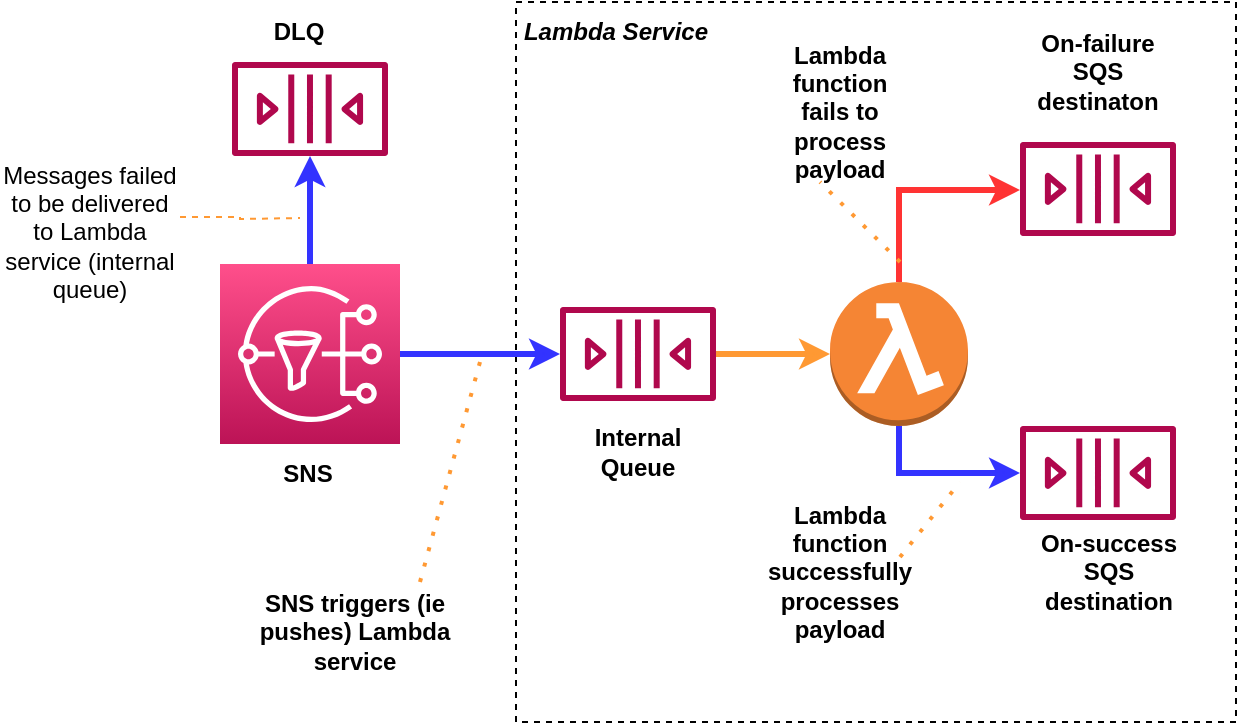 <mxfile version="20.2.8" type="device" pages="2"><diagram id="E2kgEUyYErxfeN9xWpM3" name="Asynchronous Model"><mxGraphModel dx="946" dy="623" grid="1" gridSize="10" guides="1" tooltips="1" connect="1" arrows="1" fold="1" page="1" pageScale="1" pageWidth="850" pageHeight="1100" math="0" shadow="0"><root><mxCell id="0"/><mxCell id="1" parent="0"/><mxCell id="ymbDP4UUv2nRP_tqQXFN-20" style="edgeStyle=orthogonalEdgeStyle;rounded=0;orthogonalLoop=1;jettySize=auto;html=1;exitX=0.5;exitY=0;exitDx=0;exitDy=0;exitPerimeter=0;strokeColor=#3333FF;strokeWidth=3;" edge="1" parent="1" source="ymbDP4UUv2nRP_tqQXFN-1" target="ymbDP4UUv2nRP_tqQXFN-4"><mxGeometry relative="1" as="geometry"><mxPoint x="225" y="200" as="targetPoint"/></mxGeometry></mxCell><mxCell id="ymbDP4UUv2nRP_tqQXFN-1" value="" style="sketch=0;points=[[0,0,0],[0.25,0,0],[0.5,0,0],[0.75,0,0],[1,0,0],[0,1,0],[0.25,1,0],[0.5,1,0],[0.75,1,0],[1,1,0],[0,0.25,0],[0,0.5,0],[0,0.75,0],[1,0.25,0],[1,0.5,0],[1,0.75,0]];outlineConnect=0;fontColor=#232F3E;gradientColor=#FF4F8B;gradientDirection=north;fillColor=#BC1356;strokeColor=#ffffff;dashed=0;verticalLabelPosition=bottom;verticalAlign=top;align=center;html=1;fontSize=12;fontStyle=0;aspect=fixed;shape=mxgraph.aws4.resourceIcon;resIcon=mxgraph.aws4.sns;" vertex="1" parent="1"><mxGeometry x="180" y="251" width="90" height="90" as="geometry"/></mxCell><mxCell id="ymbDP4UUv2nRP_tqQXFN-2" value="" style="whiteSpace=wrap;html=1;aspect=fixed;dashed=1;fillColor=none;" vertex="1" parent="1"><mxGeometry x="328" y="120" width="360" height="360" as="geometry"/></mxCell><mxCell id="ymbDP4UUv2nRP_tqQXFN-3" value="" style="sketch=0;outlineConnect=0;fontColor=#232F3E;gradientColor=none;fillColor=#B0084D;strokeColor=none;dashed=0;verticalLabelPosition=bottom;verticalAlign=top;align=center;html=1;fontSize=12;fontStyle=0;aspect=fixed;pointerEvents=1;shape=mxgraph.aws4.queue;" vertex="1" parent="1"><mxGeometry x="350" y="272.5" width="78" height="47" as="geometry"/></mxCell><mxCell id="ymbDP4UUv2nRP_tqQXFN-4" value="" style="sketch=0;outlineConnect=0;fontColor=#232F3E;gradientColor=none;fillColor=#B0084D;strokeColor=none;dashed=0;verticalLabelPosition=bottom;verticalAlign=top;align=center;html=1;fontSize=12;fontStyle=0;aspect=fixed;pointerEvents=1;shape=mxgraph.aws4.queue;" vertex="1" parent="1"><mxGeometry x="186" y="150" width="78" height="47" as="geometry"/></mxCell><mxCell id="ymbDP4UUv2nRP_tqQXFN-5" value="&lt;b&gt;DLQ&lt;/b&gt;" style="text;html=1;strokeColor=none;fillColor=none;align=center;verticalAlign=middle;whiteSpace=wrap;rounded=0;" vertex="1" parent="1"><mxGeometry x="193.5" y="130" width="51" height="10" as="geometry"/></mxCell><mxCell id="ymbDP4UUv2nRP_tqQXFN-9" value="&lt;b&gt;Internal&lt;br&gt;Queue&lt;/b&gt;" style="text;html=1;strokeColor=none;fillColor=none;align=center;verticalAlign=middle;whiteSpace=wrap;rounded=0;" vertex="1" parent="1"><mxGeometry x="359" y="330" width="60" height="30" as="geometry"/></mxCell><mxCell id="ymbDP4UUv2nRP_tqQXFN-10" value="&lt;b&gt;&lt;i&gt;Lambda Service&lt;/i&gt;&lt;/b&gt;" style="text;html=1;strokeColor=none;fillColor=none;align=center;verticalAlign=middle;whiteSpace=wrap;rounded=0;" vertex="1" parent="1"><mxGeometry x="328" y="120" width="100" height="30" as="geometry"/></mxCell><mxCell id="ymbDP4UUv2nRP_tqQXFN-16" style="edgeStyle=orthogonalEdgeStyle;rounded=0;orthogonalLoop=1;jettySize=auto;html=1;strokeColor=#FF3333;strokeWidth=3;" edge="1" parent="1" source="ymbDP4UUv2nRP_tqQXFN-11" target="ymbDP4UUv2nRP_tqQXFN-12"><mxGeometry relative="1" as="geometry"><Array as="points"><mxPoint x="520" y="214"/></Array></mxGeometry></mxCell><mxCell id="ymbDP4UUv2nRP_tqQXFN-17" style="edgeStyle=orthogonalEdgeStyle;rounded=0;orthogonalLoop=1;jettySize=auto;html=1;exitX=0.5;exitY=1;exitDx=0;exitDy=0;exitPerimeter=0;strokeColor=#3333FF;strokeWidth=3;" edge="1" parent="1" source="ymbDP4UUv2nRP_tqQXFN-11" target="ymbDP4UUv2nRP_tqQXFN-13"><mxGeometry relative="1" as="geometry"/></mxCell><mxCell id="ymbDP4UUv2nRP_tqQXFN-11" value="" style="outlineConnect=0;dashed=0;verticalLabelPosition=bottom;verticalAlign=top;align=center;html=1;shape=mxgraph.aws3.lambda_function;fillColor=#F58534;gradientColor=none;" vertex="1" parent="1"><mxGeometry x="485" y="260" width="69" height="72" as="geometry"/></mxCell><mxCell id="ymbDP4UUv2nRP_tqQXFN-12" value="" style="sketch=0;outlineConnect=0;fontColor=#232F3E;gradientColor=none;fillColor=#B0084D;strokeColor=none;dashed=0;verticalLabelPosition=bottom;verticalAlign=top;align=center;html=1;fontSize=12;fontStyle=0;aspect=fixed;pointerEvents=1;shape=mxgraph.aws4.queue;" vertex="1" parent="1"><mxGeometry x="580" y="190" width="78" height="47" as="geometry"/></mxCell><mxCell id="ymbDP4UUv2nRP_tqQXFN-13" value="" style="sketch=0;outlineConnect=0;fontColor=#232F3E;gradientColor=none;fillColor=#B0084D;strokeColor=none;dashed=0;verticalLabelPosition=bottom;verticalAlign=top;align=center;html=1;fontSize=12;fontStyle=0;aspect=fixed;pointerEvents=1;shape=mxgraph.aws4.queue;" vertex="1" parent="1"><mxGeometry x="580" y="332" width="78" height="47" as="geometry"/></mxCell><mxCell id="ymbDP4UUv2nRP_tqQXFN-14" value="&lt;b&gt;On-failure SQS destinaton&lt;/b&gt;" style="text;html=1;strokeColor=none;fillColor=none;align=center;verticalAlign=middle;whiteSpace=wrap;rounded=0;dashed=1;" vertex="1" parent="1"><mxGeometry x="589" y="140" width="60" height="30" as="geometry"/></mxCell><mxCell id="ymbDP4UUv2nRP_tqQXFN-15" value="&lt;b&gt;On-success SQS destination&lt;/b&gt;" style="text;html=1;strokeColor=none;fillColor=none;align=center;verticalAlign=middle;whiteSpace=wrap;rounded=0;dashed=1;" vertex="1" parent="1"><mxGeometry x="589" y="390" width="71" height="30" as="geometry"/></mxCell><mxCell id="ymbDP4UUv2nRP_tqQXFN-18" value="" style="endArrow=classic;html=1;rounded=0;strokeColor=#3333FF;strokeWidth=3;exitX=1;exitY=0.5;exitDx=0;exitDy=0;exitPerimeter=0;" edge="1" parent="1" source="ymbDP4UUv2nRP_tqQXFN-1" target="ymbDP4UUv2nRP_tqQXFN-3"><mxGeometry width="50" height="50" relative="1" as="geometry"><mxPoint x="270" y="300" as="sourcePoint"/><mxPoint x="510" y="260" as="targetPoint"/><Array as="points"/></mxGeometry></mxCell><mxCell id="ymbDP4UUv2nRP_tqQXFN-19" value="" style="endArrow=classic;html=1;rounded=0;strokeColor=#FF9933;strokeWidth=3;entryX=0;entryY=0.5;entryDx=0;entryDy=0;entryPerimeter=0;" edge="1" parent="1" source="ymbDP4UUv2nRP_tqQXFN-3" target="ymbDP4UUv2nRP_tqQXFN-11"><mxGeometry width="50" height="50" relative="1" as="geometry"><mxPoint x="460" y="310" as="sourcePoint"/><mxPoint x="510" y="260" as="targetPoint"/></mxGeometry></mxCell><mxCell id="ymbDP4UUv2nRP_tqQXFN-22" value="&lt;b&gt;SNS&lt;/b&gt;" style="text;html=1;strokeColor=none;fillColor=none;align=center;verticalAlign=middle;whiteSpace=wrap;rounded=0;dashed=1;" vertex="1" parent="1"><mxGeometry x="193.5" y="341" width="60" height="30" as="geometry"/></mxCell><mxCell id="ymbDP4UUv2nRP_tqQXFN-25" style="edgeStyle=orthogonalEdgeStyle;rounded=0;orthogonalLoop=1;jettySize=auto;html=1;exitX=1;exitY=0.25;exitDx=0;exitDy=0;strokeColor=#FF9933;strokeWidth=1;endArrow=none;endFill=0;dashed=1;" edge="1" parent="1" source="ymbDP4UUv2nRP_tqQXFN-23"><mxGeometry relative="1" as="geometry"><mxPoint x="220" y="228" as="targetPoint"/></mxGeometry></mxCell><mxCell id="ymbDP4UUv2nRP_tqQXFN-23" value="Messages failed to be delivered to Lambda service (internal queue)" style="text;html=1;strokeColor=none;fillColor=none;align=center;verticalAlign=middle;whiteSpace=wrap;rounded=0;dashed=1;" vertex="1" parent="1"><mxGeometry x="70" y="220" width="90" height="30" as="geometry"/></mxCell><mxCell id="ymbDP4UUv2nRP_tqQXFN-26" value="&lt;b&gt;Lambda function fails to process payload&lt;/b&gt;" style="text;html=1;strokeColor=none;fillColor=none;align=center;verticalAlign=middle;whiteSpace=wrap;rounded=0;dashed=1;" vertex="1" parent="1"><mxGeometry x="460" y="160" width="60" height="30" as="geometry"/></mxCell><mxCell id="ymbDP4UUv2nRP_tqQXFN-28" value="" style="endArrow=none;dashed=1;html=1;dashPattern=1 3;strokeWidth=2;rounded=0;strokeColor=#FF9933;" edge="1" parent="1"><mxGeometry width="50" height="50" relative="1" as="geometry"><mxPoint x="520" y="250" as="sourcePoint"/><mxPoint x="480" y="210" as="targetPoint"/><Array as="points"><mxPoint x="490" y="220"/></Array></mxGeometry></mxCell><mxCell id="ymbDP4UUv2nRP_tqQXFN-29" value="&lt;b&gt;Lambda function successfully processes payload&lt;/b&gt;" style="text;html=1;strokeColor=none;fillColor=none;align=center;verticalAlign=middle;whiteSpace=wrap;rounded=0;dashed=1;" vertex="1" parent="1"><mxGeometry x="460" y="390" width="60" height="30" as="geometry"/></mxCell><mxCell id="ymbDP4UUv2nRP_tqQXFN-30" value="" style="endArrow=none;dashed=1;html=1;dashPattern=1 3;strokeWidth=2;rounded=0;strokeColor=#FF9933;exitX=1;exitY=0.25;exitDx=0;exitDy=0;" edge="1" parent="1" source="ymbDP4UUv2nRP_tqQXFN-29"><mxGeometry width="50" height="50" relative="1" as="geometry"><mxPoint x="380" y="210" as="sourcePoint"/><mxPoint x="550" y="360" as="targetPoint"/><Array as="points"/></mxGeometry></mxCell><mxCell id="ymbDP4UUv2nRP_tqQXFN-31" value="&lt;b&gt;SNS triggers (ie pushes) Lambda service&lt;/b&gt;" style="text;html=1;strokeColor=none;fillColor=none;align=center;verticalAlign=middle;whiteSpace=wrap;rounded=0;dashed=1;" vertex="1" parent="1"><mxGeometry x="193.5" y="420" width="106.5" height="30" as="geometry"/></mxCell><mxCell id="ymbDP4UUv2nRP_tqQXFN-33" value="" style="endArrow=none;dashed=1;html=1;dashPattern=1 3;strokeWidth=2;rounded=0;strokeColor=#FF9933;" edge="1" parent="1"><mxGeometry width="50" height="50" relative="1" as="geometry"><mxPoint x="280" y="410" as="sourcePoint"/><mxPoint x="310" y="300" as="targetPoint"/><Array as="points"><mxPoint x="280" y="410"/></Array></mxGeometry></mxCell></root></mxGraphModel></diagram><diagram id="lNLp7CLy55NZEDHqS7yM" name="Synchronous Model"><mxGraphModel dx="946" dy="623" grid="1" gridSize="10" guides="1" tooltips="1" connect="1" arrows="1" fold="1" page="1" pageScale="1" pageWidth="850" pageHeight="1100" math="0" shadow="0"><root><mxCell id="0"/><mxCell id="1" parent="0"/><mxCell id="1YL2IjBcfcZoq-idAfKb-1" value="" style="sketch=0;outlineConnect=0;fontColor=#232F3E;gradientColor=none;fillColor=#B0084D;strokeColor=none;dashed=0;verticalLabelPosition=bottom;verticalAlign=top;align=center;html=1;fontSize=12;fontStyle=0;aspect=fixed;pointerEvents=1;shape=mxgraph.aws4.queue;" vertex="1" parent="1"><mxGeometry x="400" y="140" width="78" height="47" as="geometry"/></mxCell><mxCell id="1YL2IjBcfcZoq-idAfKb-2" value="" style="sketch=0;outlineConnect=0;fontColor=#232F3E;gradientColor=none;fillColor=#B0084D;strokeColor=none;dashed=0;verticalLabelPosition=bottom;verticalAlign=top;align=center;html=1;fontSize=12;fontStyle=0;aspect=fixed;pointerEvents=1;shape=mxgraph.aws4.queue;" vertex="1" parent="1"><mxGeometry x="400" y="281.5" width="78" height="47" as="geometry"/></mxCell><mxCell id="1YL2IjBcfcZoq-idAfKb-4" value="" style="whiteSpace=wrap;html=1;aspect=fixed;dashed=1;fillColor=none;" vertex="1" parent="1"><mxGeometry x="573.5" y="230" width="150" height="150" as="geometry"/></mxCell><mxCell id="1YL2IjBcfcZoq-idAfKb-3" value="" style="outlineConnect=0;dashed=0;verticalLabelPosition=bottom;verticalAlign=top;align=center;html=1;shape=mxgraph.aws3.lambda_function;fillColor=#F58534;gradientColor=none;" vertex="1" parent="1"><mxGeometry x="630" y="267.5" width="69" height="72" as="geometry"/></mxCell><mxCell id="1YL2IjBcfcZoq-idAfKb-5" value="" style="endArrow=classic;html=1;rounded=0;strokeColor=#FF9933;strokeWidth=2;exitX=0;exitY=0.5;exitDx=0;exitDy=0;" edge="1" parent="1" source="1YL2IjBcfcZoq-idAfKb-4" target="1YL2IjBcfcZoq-idAfKb-2"><mxGeometry width="50" height="50" relative="1" as="geometry"><mxPoint x="444" y="360" as="sourcePoint"/><mxPoint x="494" y="310" as="targetPoint"/></mxGeometry></mxCell><mxCell id="1YL2IjBcfcZoq-idAfKb-6" value="&lt;b&gt;Lambda Service&lt;/b&gt;" style="text;html=1;strokeColor=none;fillColor=none;align=center;verticalAlign=middle;whiteSpace=wrap;rounded=0;dashed=1;" vertex="1" parent="1"><mxGeometry x="573.5" y="230" width="100.5" height="30" as="geometry"/></mxCell><mxCell id="1YL2IjBcfcZoq-idAfKb-9" value="" style="endArrow=classic;html=1;rounded=0;strokeColor=#FF9933;strokeWidth=2;fontColor=#FF8000;" edge="1" parent="1" target="1YL2IjBcfcZoq-idAfKb-1"><mxGeometry width="50" height="50" relative="1" as="geometry"><mxPoint x="439" y="280" as="sourcePoint"/><mxPoint x="484" y="230" as="targetPoint"/></mxGeometry></mxCell><mxCell id="1YL2IjBcfcZoq-idAfKb-10" value="&lt;b&gt;DLQ&lt;/b&gt;" style="text;html=1;strokeColor=none;fillColor=none;align=center;verticalAlign=middle;whiteSpace=wrap;rounded=0;dashed=1;" vertex="1" parent="1"><mxGeometry x="409" y="110" width="60" height="30" as="geometry"/></mxCell><mxCell id="1YL2IjBcfcZoq-idAfKb-11" value="&lt;b&gt;Lambda service polls SQS and sends in batches to lambda function&lt;/b&gt;" style="text;html=1;strokeColor=none;fillColor=none;align=center;verticalAlign=middle;whiteSpace=wrap;rounded=0;dashed=1;" vertex="1" parent="1"><mxGeometry x="494" y="400" width="60" height="30" as="geometry"/></mxCell><mxCell id="1YL2IjBcfcZoq-idAfKb-13" value="" style="endArrow=none;dashed=1;html=1;dashPattern=1 3;strokeWidth=2;rounded=0;strokeColor=#FFB366;" edge="1" parent="1"><mxGeometry width="50" height="50" relative="1" as="geometry"><mxPoint x="523.5" y="360" as="sourcePoint"/><mxPoint x="534" y="310" as="targetPoint"/></mxGeometry></mxCell><mxCell id="1YL2IjBcfcZoq-idAfKb-14" value="SQS" style="text;html=1;strokeColor=none;fillColor=none;align=center;verticalAlign=middle;whiteSpace=wrap;rounded=0;dashed=1;" vertex="1" parent="1"><mxGeometry x="409" y="330" width="60" height="30" as="geometry"/></mxCell><mxCell id="1YL2IjBcfcZoq-idAfKb-15" value="&lt;b&gt;Once receiveCount reaches the configured value (1-1000), SQS will move the message to DLQ when&amp;nbsp;&lt;/b&gt;&lt;font style=&quot;font-size: 12px;&quot;&gt;&lt;code style=&quot;box-sizing: border-box; font-family: Consolas, &amp;quot;Andale Mono WT&amp;quot;, &amp;quot;Andale Mono&amp;quot;, &amp;quot;Lucida Console&amp;quot;, &amp;quot;Lucida Sans Typewriter&amp;quot;, &amp;quot;DejaVu Sans Mono&amp;quot;, &amp;quot;Bitstream Vera Sans Mono&amp;quot;, &amp;quot;Liberation Mono&amp;quot;, &amp;quot;Nimbus Mono L&amp;quot;, Monaco, &amp;quot;Courier New&amp;quot;, Courier, monospace; background-color: rgb(247, 247, 247); border: 1px solid rgb(247, 247, 247); border-radius: 0px; display: inline-block; padding: 0px 5px; color: rgb(192, 57, 43);&quot;&gt;ReceiveCount&lt;/code&gt;&lt;span style=&quot;color: rgb(51, 51, 51); font-family: AmazonEmber, &amp;quot;Helvetica Neue&amp;quot;, Helvetica, Arial, sans-serif;&quot;&gt;&amp;nbsp;&amp;gt;&amp;nbsp;&lt;/span&gt;&lt;code style=&quot;box-sizing: border-box; font-family: Consolas, &amp;quot;Andale Mono WT&amp;quot;, &amp;quot;Andale Mono&amp;quot;, &amp;quot;Lucida Console&amp;quot;, &amp;quot;Lucida Sans Typewriter&amp;quot;, &amp;quot;DejaVu Sans Mono&amp;quot;, &amp;quot;Bitstream Vera Sans Mono&amp;quot;, &amp;quot;Liberation Mono&amp;quot;, &amp;quot;Nimbus Mono L&amp;quot;, Monaco, &amp;quot;Courier New&amp;quot;, Courier, monospace; background-color: rgb(247, 247, 247); border: 1px solid rgb(247, 247, 247); border-radius: 0px; display: inline-block; padding: 0px 5px; color: rgb(192, 57, 43);&quot;&gt;maxReceiveCount&lt;/code&gt;&lt;/font&gt;" style="text;html=1;strokeColor=none;fillColor=none;align=left;verticalAlign=middle;whiteSpace=wrap;rounded=0;dashed=1;" vertex="1" parent="1"><mxGeometry x="230" y="230" width="170" height="30" as="geometry"/></mxCell><mxCell id="1YL2IjBcfcZoq-idAfKb-16" value="" style="endArrow=none;dashed=1;html=1;dashPattern=1 3;strokeWidth=2;rounded=0;strokeColor=#FF9933;fontColor=#FF9933;" edge="1" parent="1"><mxGeometry width="50" height="50" relative="1" as="geometry"><mxPoint x="370" y="250" as="sourcePoint"/><mxPoint x="440" y="250" as="targetPoint"/></mxGeometry></mxCell></root></mxGraphModel></diagram></mxfile>